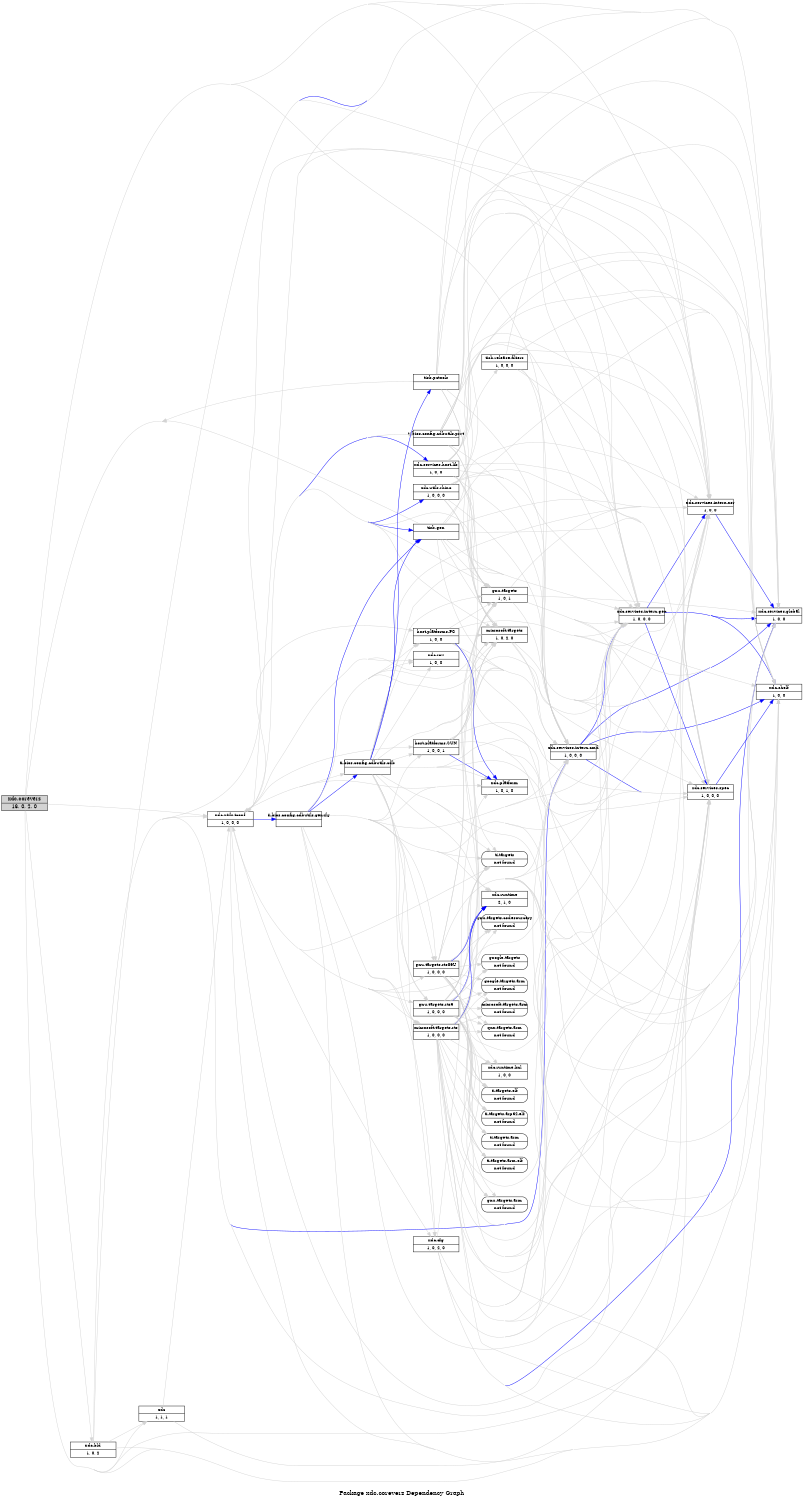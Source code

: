 digraph dependencies {
    label="\nPackage xdc.corevers Dependency Graph";
    size="7.5,10";
    rankdir=LR;
    ranksep=".75";
    concentrate="true";
    node [fixedsize=true, width=1.5, style=filled, color=black];
    node [font=Helvetica, fontsize=12, fillcolor=lightgrey];
    xdc_corevers [shape=record,label="xdc.corevers|16, 0, 2, 0", URL="package.rel.xml"];
    node [fontsize=10, fillcolor=white];

    edge [style=solid, color=blue]

    edge [style=solid, color=lightgrey]
    xdc_utils_tconf [shape=record,label="xdc.utils.tconf|1, 0, 0, 0", URL="../../../../../imports/xdc/utils/tconf/package/package.rel.svg"];
    xdc_corevers -> xdc_utils_tconf;
    xdc [shape=record,label="xdc|1, 1, 1", URL="../../package/package.rel.svg"];
    xdc_corevers -> xdc;
    xdc_services_global [shape=record,label="xdc.services.global|1, 0, 0", URL="../../services/global/package/package.rel.svg"];
    xdc_corevers -> xdc_services_global;
    xdc_bld [shape=record,label="xdc.bld|1, 0, 2", URL="../../bld/package/package.rel.svg"];
    xdc_corevers -> xdc_bld;
    xdc_shelf [shape=record,label="xdc.shelf|1, 0, 0", URL="../../shelf/package/package.rel.svg"];
    xdc_corevers -> xdc_shelf;
    xdc_services_intern_cmd [shape=record,label="xdc.services.intern.cmd|1, 0, 0, 0", URL="../../services/intern/cmd/package/package.rel.svg"];
    xdc_corevers -> xdc_services_intern_cmd;
    xdc_services_intern_gen [shape=record,label="xdc.services.intern.gen|1, 0, 0, 0", URL="../../services/intern/gen/package/package.rel.svg"];
    xdc_corevers -> xdc_services_intern_gen;
    xdc_services_intern_xsr [shape=record,label="xdc.services.intern.xsr|1, 0, 0", URL="../../services/intern/xsr/package/package.rel.svg"];
    xdc_corevers -> xdc_services_intern_xsr;
    xdc_services_spec [shape=record,label="xdc.services.spec|1, 0, 0, 0", URL="../../services/spec/package/package.rel.svg"];
    xdc_corevers -> xdc_services_spec;

    edge [style=solid, color=blue]
    xdc_services_spec -> xdc_shelf;

    edge [style=solid, color=lightgrey]

    edge [style=solid, color=blue]
    xdc_services_intern_xsr -> xdc_services_global;

    edge [style=solid, color=lightgrey]

    edge [style=solid, color=blue]
    xdc_services_intern_gen -> xdc_shelf;
    xdc_services_intern_gen -> xdc_services_spec;
    xdc_services_intern_gen -> xdc_services_global;
    xdc_services_intern_gen -> xdc_services_intern_xsr;

    edge [style=solid, color=lightgrey]

    edge [style=solid, color=blue]
    xdc_services_intern_cmd -> xdc_shelf;
    xdc_services_intern_cmd -> xdc_services_spec;
    xdc_services_intern_cmd -> xdc_services_global;
    xdc_services_intern_cmd -> xdc_services_intern_gen;

    edge [style=solid, color=lightgrey]

    edge [style=solid, color=blue]

    edge [style=solid, color=lightgrey]

    edge [style=solid, color=blue]
    xdc_bld -> xdc_services_global;
    xdc_bld -> xdc_services_intern_cmd;

    edge [style=solid, color=lightgrey]
    xdc_bld -> xdc_utils_tconf;
    xdc_bld -> xdc;
    xdc_bld -> xdc_services_global;
    xdc_bld -> xdc_shelf;
    xdc_bld -> xdc_services_intern_cmd;
    xdc_bld -> xdc_services_intern_gen;
    xdc_bld -> xdc_services_intern_xsr;
    xdc_bld -> xdc_services_spec;

    edge [style=solid, color=blue]

    edge [style=solid, color=lightgrey]

    edge [style=solid, color=blue]

    edge [style=solid, color=lightgrey]
    xdc -> xdc_utils_tconf;
    xdc -> xdc_services_global;

    edge [style=solid, color=blue]
    xdc_utils_rhino [shape=record,label="xdc.utils.rhino|1, 0, 0, 0", URL="../../../../../imports/xdc/utils/rhino/package/package.rel.svg"];
    xdc_utils_tconf -> xdc_utils_rhino;
    xdc_services_host_lib [shape=record,label="xdc.services.host.lib|1, 0, 0", URL="../../../../../imports/xdc/services/host/lib/package/package.rel.svg"];
    xdc_utils_tconf -> xdc_services_host_lib;
    ti_bios_config_cdbutils_gencfg [shape=record,label="ti.bios.config.cdbutils.gencfg|", URL="../../../../../imports/ti/bios/config/cdbutils/gencfg/package/package.rel.svg"];
    xdc_utils_tconf -> ti_bios_config_cdbutils_gencfg;
    tisb_gen [shape=record,label="tisb.gen|", URL="../../../../../imports/tisb/gen/package/package.rel.svg"];
    xdc_utils_tconf -> tisb_gen;

    edge [style=solid, color=lightgrey]
    xdc_utils_tconf -> xdc_services_global;
    gnu_targets [shape=record,label="gnu.targets|1, 0, 1", URL="../../../../../imports/gnu/targets/package/package.rel.svg"];
    xdc_utils_tconf -> gnu_targets;
    microsoft_targets [shape=record,label="microsoft.targets|1, 0, 2, 0", URL="../../../../../imports/microsoft/targets/package/package.rel.svg"];
    xdc_utils_tconf -> microsoft_targets;
    xdc_utils_tconf -> xdc_services_intern_xsr;
    xdc_utils_tconf -> xdc_services_spec;
    xdc_utils_tconf -> xdc_shelf;
    xdc_utils_tconf -> xdc_services_intern_gen;
    xdc_utils_tconf -> xdc_services_intern_cmd;
    ti_targets [shape=record,label="ti.targets|not found"style=rounded, ];
    xdc_utils_tconf -> ti_targets;
    xdc_utils_tconf -> ti_bios_config_cdbutils_gencfg;
    ti_bios_config_cdbutils_prot [shape=record,label="ti.bios.config.cdbutils.prot|", URL="../../../../../imports/ti/bios/config/cdbutils/prot/package/package.rel.svg"];
    xdc_utils_tconf -> ti_bios_config_cdbutils_prot;
    xdc_utils_tconf -> xdc_services_host_lib;
    ti_bios_config_cdbutils_cdb [shape=record,label="ti.bios.config.cdbutils.cdb|", URL="../../../../../imports/ti/bios/config/cdbutils/cdb/package/package.rel.svg"];
    xdc_utils_tconf -> ti_bios_config_cdbutils_cdb;
    host_platforms_SUN [shape=record,label="host.platforms.SUN|1, 0, 0, 1", URL="../../../host/platforms/SUN/package/package.rel.svg"];
    xdc_utils_tconf -> host_platforms_SUN;
    xdc_cfg [shape=record,label="xdc.cfg|1, 0, 2, 0", URL="../../cfg/package/package.rel.svg"];
    xdc_utils_tconf -> xdc_cfg;
    xdc_platform [shape=record,label="xdc.platform|1, 0, 1, 0", URL="../../platform/package/package.rel.svg"];
    xdc_utils_tconf -> xdc_platform;
    xdc_rov [shape=record,label="xdc.rov|1, 0, 0", URL="../../rov/package/package.rel.svg"];
    xdc_utils_tconf -> xdc_rov;
    xdc_runtime [shape=record,label="xdc.runtime|2, 1, 0", URL="../../runtime/package/package.rel.svg"];
    xdc_utils_tconf -> xdc_runtime;
    xdc_utils_tconf -> tisb_gen;
    gnu_targets_rts5 [shape=record,label="gnu.targets.rts5|1, 0, 0, 0", URL="../../../../../imports/gnu/targets/rts5/package/package.rel.svg"];
    xdc_utils_tconf -> gnu_targets_rts5;
    xdc_utils_tconf -> xdc_utils_rhino;
    host_platforms_PC [shape=record,label="host.platforms.PC|1, 0, 0", URL="../../../host/platforms/PC/package/package.rel.svg"];
    xdc_utils_tconf -> host_platforms_PC;
    gnu_targets_rts86U [shape=record,label="gnu.targets.rts86U|1, 0, 0, 0", URL="../../../../../imports/gnu/targets/rts86U/package/package.rel.svg"];
    xdc_utils_tconf -> gnu_targets_rts86U;
    microsoft_targets_rts [shape=record,label="microsoft.targets.rts|1, 0, 0, 0", URL="../../../../../imports/microsoft/targets/rts/package/package.rel.svg"];
    xdc_utils_tconf -> microsoft_targets_rts;

    edge [style=solid, color=blue]
    microsoft_targets_rts -> xdc_runtime;

    edge [style=solid, color=lightgrey]
    microsoft_targets_rts -> xdc_services_global;
    microsoft_targets_rts -> ti_targets;
    ti_targets_elf [shape=record,label="ti.targets.elf|not found"style=rounded, ];
    microsoft_targets_rts -> ti_targets_elf;
    ti_targets_arp32_elf [shape=record,label="ti.targets.arp32.elf|not found"style=rounded, ];
    microsoft_targets_rts -> ti_targets_arp32_elf;
    ti_targets_arm [shape=record,label="ti.targets.arm|not found"style=rounded, ];
    microsoft_targets_rts -> ti_targets_arm;
    ti_targets_arm_elf [shape=record,label="ti.targets.arm.elf|not found"style=rounded, ];
    microsoft_targets_rts -> ti_targets_arm_elf;
    microsoft_targets_rts -> gnu_targets;
    gnu_targets_arm [shape=record,label="gnu.targets.arm|not found"style=rounded, ];
    microsoft_targets_rts -> gnu_targets_arm;
    gnu_targets_codesourcery [shape=record,label="gnu.targets.codesourcery|not found"style=rounded, ];
    microsoft_targets_rts -> gnu_targets_codesourcery;
    google_targets [shape=record,label="google.targets|not found"style=rounded, ];
    microsoft_targets_rts -> google_targets;
    google_targets_arm [shape=record,label="google.targets.arm|not found"style=rounded, ];
    microsoft_targets_rts -> google_targets_arm;
    microsoft_targets_rts -> microsoft_targets;
    microsoft_targets_arm [shape=record,label="microsoft.targets.arm|not found"style=rounded, ];
    microsoft_targets_rts -> microsoft_targets_arm;
    qnx_targets_arm [shape=record,label="qnx.targets.arm|not found"style=rounded, ];
    microsoft_targets_rts -> qnx_targets_arm;
    microsoft_targets_rts -> xdc_runtime;
    xdc_runtime_knl [shape=record,label="xdc.runtime.knl|1, 0, 0", URL="../../runtime/knl/package/package.rel.svg"];
    microsoft_targets_rts -> xdc_runtime_knl;
    microsoft_targets_rts -> xdc_shelf;
    microsoft_targets_rts -> xdc_services_spec;
    microsoft_targets_rts -> xdc_services_intern_cmd;
    microsoft_targets_rts -> xdc_services_intern_gen;
    microsoft_targets_rts -> xdc_services_intern_xsr;

    edge [style=solid, color=blue]

    edge [style=solid, color=lightgrey]

    edge [style=solid, color=blue]

    edge [style=solid, color=lightgrey]

    edge [style=solid, color=blue]

    edge [style=solid, color=lightgrey]

    edge [style=solid, color=blue]

    edge [style=solid, color=lightgrey]

    edge [style=solid, color=blue]

    edge [style=solid, color=lightgrey]

    edge [style=solid, color=blue]

    edge [style=solid, color=lightgrey]

    edge [style=solid, color=blue]

    edge [style=solid, color=lightgrey]

    edge [style=solid, color=blue]

    edge [style=solid, color=lightgrey]

    edge [style=solid, color=blue]

    edge [style=solid, color=lightgrey]

    edge [style=solid, color=blue]

    edge [style=solid, color=lightgrey]

    edge [style=solid, color=blue]

    edge [style=solid, color=lightgrey]

    edge [style=solid, color=blue]
    gnu_targets_rts86U -> xdc_runtime;

    edge [style=solid, color=lightgrey]
    gnu_targets_rts86U -> xdc_services_global;
    gnu_targets_rts86U -> ti_targets;
    gnu_targets_rts86U -> ti_targets_elf;
    gnu_targets_rts86U -> ti_targets_arp32_elf;
    gnu_targets_rts86U -> ti_targets_arm;
    gnu_targets_rts86U -> ti_targets_arm_elf;
    gnu_targets_rts86U -> gnu_targets;
    gnu_targets_rts86U -> gnu_targets_arm;
    gnu_targets_rts86U -> gnu_targets_codesourcery;
    gnu_targets_rts86U -> google_targets;
    gnu_targets_rts86U -> google_targets_arm;
    gnu_targets_rts86U -> microsoft_targets;
    gnu_targets_rts86U -> microsoft_targets_arm;
    gnu_targets_rts86U -> qnx_targets_arm;
    gnu_targets_rts86U -> xdc_runtime;
    gnu_targets_rts86U -> xdc_runtime_knl;
    gnu_targets_rts86U -> xdc_shelf;
    gnu_targets_rts86U -> xdc_services_spec;
    gnu_targets_rts86U -> xdc_services_intern_cmd;
    gnu_targets_rts86U -> xdc_services_intern_gen;
    gnu_targets_rts86U -> xdc_services_intern_xsr;

    edge [style=solid, color=blue]
    host_platforms_PC -> xdc_platform;

    edge [style=solid, color=lightgrey]
    host_platforms_PC -> xdc_utils_tconf;
    host_platforms_PC -> xdc_services_global;
    host_platforms_PC -> gnu_targets;
    host_platforms_PC -> microsoft_targets;
    host_platforms_PC -> xdc_platform;
    host_platforms_PC -> xdc_shelf;
    host_platforms_PC -> xdc_services_intern_cmd;
    host_platforms_PC -> xdc_services_intern_gen;
    host_platforms_PC -> xdc_services_intern_xsr;
    host_platforms_PC -> xdc_services_spec;

    edge [style=solid, color=blue]
    gnu_targets_rts5 -> xdc_runtime;

    edge [style=solid, color=lightgrey]
    gnu_targets_rts5 -> xdc_services_global;
    gnu_targets_rts5 -> ti_targets;
    gnu_targets_rts5 -> ti_targets_elf;
    gnu_targets_rts5 -> ti_targets_arp32_elf;
    gnu_targets_rts5 -> ti_targets_arm;
    gnu_targets_rts5 -> ti_targets_arm_elf;
    gnu_targets_rts5 -> gnu_targets;
    gnu_targets_rts5 -> gnu_targets_arm;
    gnu_targets_rts5 -> gnu_targets_codesourcery;
    gnu_targets_rts5 -> google_targets;
    gnu_targets_rts5 -> google_targets_arm;
    gnu_targets_rts5 -> microsoft_targets;
    gnu_targets_rts5 -> microsoft_targets_arm;
    gnu_targets_rts5 -> qnx_targets_arm;
    gnu_targets_rts5 -> xdc_runtime;
    gnu_targets_rts5 -> xdc_runtime_knl;
    gnu_targets_rts5 -> xdc_shelf;
    gnu_targets_rts5 -> xdc_services_spec;
    gnu_targets_rts5 -> xdc_services_intern_cmd;
    gnu_targets_rts5 -> xdc_services_intern_gen;
    gnu_targets_rts5 -> xdc_services_intern_xsr;

    edge [style=solid, color=blue]

    edge [style=solid, color=lightgrey]

    edge [style=solid, color=blue]

    edge [style=solid, color=lightgrey]

    edge [style=solid, color=blue]

    edge [style=solid, color=lightgrey]

    edge [style=solid, color=blue]
    xdc_cfg -> xdc_services_global;

    edge [style=solid, color=lightgrey]
    xdc_cfg -> xdc_utils_tconf;
    xdc_cfg -> xdc_services_global;
    xdc_cfg -> xdc_platform;
    xdc_cfg -> xdc_shelf;
    xdc_cfg -> xdc_services_intern_cmd;
    xdc_cfg -> xdc_services_intern_gen;
    xdc_cfg -> xdc_services_intern_xsr;
    xdc_cfg -> xdc_services_spec;

    edge [style=solid, color=blue]
    host_platforms_SUN -> xdc_platform;

    edge [style=solid, color=lightgrey]
    host_platforms_SUN -> xdc_utils_tconf;
    host_platforms_SUN -> xdc_services_global;
    host_platforms_SUN -> gnu_targets;
    host_platforms_SUN -> microsoft_targets;
    host_platforms_SUN -> xdc_platform;
    host_platforms_SUN -> xdc_shelf;
    host_platforms_SUN -> xdc_services_intern_cmd;
    host_platforms_SUN -> xdc_services_intern_gen;
    host_platforms_SUN -> xdc_services_intern_xsr;
    host_platforms_SUN -> xdc_services_spec;

    edge [style=solid, color=blue]
    ti_bios_config_cdbutils_cdb -> tisb_gen;
    tisb_pctools [shape=record,label="tisb.pctools|", URL="../../../../../imports/tisb/pctools/package/package.rel.svg"];
    ti_bios_config_cdbutils_cdb -> tisb_pctools;

    edge [style=solid, color=lightgrey]
    ti_bios_config_cdbutils_cdb -> xdc_services_global;
    ti_bios_config_cdbutils_cdb -> gnu_targets;
    ti_bios_config_cdbutils_cdb -> microsoft_targets;
    ti_bios_config_cdbutils_cdb -> xdc_services_intern_xsr;
    ti_bios_config_cdbutils_cdb -> xdc_services_spec;
    ti_bios_config_cdbutils_cdb -> xdc_shelf;
    ti_bios_config_cdbutils_cdb -> xdc_services_intern_gen;
    ti_bios_config_cdbutils_cdb -> xdc_services_intern_cmd;
    ti_bios_config_cdbutils_cdb -> ti_targets;
    ti_bios_config_cdbutils_cdb -> tisb_gen;
    ti_bios_config_cdbutils_cdb -> host_platforms_SUN;
    ti_bios_config_cdbutils_cdb -> xdc_cfg;
    ti_bios_config_cdbutils_cdb -> xdc_platform;
    ti_bios_config_cdbutils_cdb -> xdc_rov;
    ti_bios_config_cdbutils_cdb -> xdc_runtime;
    ti_bios_config_cdbutils_cdb -> gnu_targets_rts5;
    ti_bios_config_cdbutils_cdb -> host_platforms_PC;
    ti_bios_config_cdbutils_cdb -> gnu_targets_rts86U;
    ti_bios_config_cdbutils_cdb -> microsoft_targets_rts;

    edge [style=solid, color=blue]

    edge [style=solid, color=lightgrey]
    tisb_pctools -> xdc_shelf;
    tisb_pctools -> gnu_targets;
    tisb_pctools -> xdc_services_spec;
    tisb_pctools -> microsoft_targets;
    tisb_pctools -> xdc_services_intern_cmd;
    tisb_pctools -> xdc_services_intern_xsr;
    tisb_pctools -> xdc_corevers;
    tisb_pctools -> xdc_services_global;
    tisb_pctools -> xdc_services_intern_gen;

    edge [style=solid, color=blue]

    edge [style=solid, color=lightgrey]
    ti_bios_config_cdbutils_prot -> xdc_services_global;
    ti_bios_config_cdbutils_prot -> gnu_targets;
    ti_bios_config_cdbutils_prot -> microsoft_targets;
    ti_bios_config_cdbutils_prot -> xdc_services_intern_xsr;
    ti_bios_config_cdbutils_prot -> xdc_services_spec;
    ti_bios_config_cdbutils_prot -> xdc_shelf;
    ti_bios_config_cdbutils_prot -> xdc_services_intern_gen;
    ti_bios_config_cdbutils_prot -> xdc_services_intern_cmd;

    edge [style=solid, color=blue]

    edge [style=solid, color=lightgrey]

    edge [style=solid, color=blue]

    edge [style=solid, color=lightgrey]
    microsoft_targets -> xdc_services_global;
    microsoft_targets -> xdc_shelf;
    microsoft_targets -> xdc_services_spec;
    microsoft_targets -> xdc_services_intern_cmd;
    microsoft_targets -> xdc_services_intern_gen;
    microsoft_targets -> xdc_services_intern_xsr;

    edge [style=solid, color=blue]

    edge [style=solid, color=lightgrey]
    gnu_targets -> xdc_services_global;
    gnu_targets -> xdc_shelf;
    gnu_targets -> xdc_services_spec;
    gnu_targets -> xdc_services_intern_cmd;
    gnu_targets -> xdc_services_intern_gen;
    gnu_targets -> xdc_services_intern_xsr;

    edge [style=solid, color=blue]

    edge [style=solid, color=lightgrey]
    tisb_gen -> xdc_shelf;
    tisb_gen -> gnu_targets;
    tisb_gen -> xdc_services_spec;
    tisb_gen -> microsoft_targets;
    tisb_gen -> xdc_services_intern_cmd;
    tisb_gen -> xdc_services_intern_xsr;
    tisb_gen -> xdc_corevers;
    tisb_gen -> xdc_services_global;
    tisb_gen -> xdc_services_intern_gen;

    edge [style=solid, color=blue]
    ti_bios_config_cdbutils_gencfg -> tisb_gen;
    ti_bios_config_cdbutils_gencfg -> ti_bios_config_cdbutils_cdb;

    edge [style=solid, color=lightgrey]
    ti_bios_config_cdbutils_gencfg -> xdc_services_global;
    ti_bios_config_cdbutils_gencfg -> gnu_targets;
    ti_bios_config_cdbutils_gencfg -> microsoft_targets;
    ti_bios_config_cdbutils_gencfg -> xdc_services_intern_xsr;
    ti_bios_config_cdbutils_gencfg -> xdc_services_spec;
    ti_bios_config_cdbutils_gencfg -> xdc_shelf;
    ti_bios_config_cdbutils_gencfg -> xdc_services_intern_gen;
    ti_bios_config_cdbutils_gencfg -> xdc_services_intern_cmd;
    ti_bios_config_cdbutils_gencfg -> ti_targets;
    ti_bios_config_cdbutils_gencfg -> ti_bios_config_cdbutils_cdb;
    ti_bios_config_cdbutils_gencfg -> tisb_gen;
    ti_bios_config_cdbutils_gencfg -> host_platforms_SUN;
    ti_bios_config_cdbutils_gencfg -> xdc_cfg;
    ti_bios_config_cdbutils_gencfg -> xdc_platform;
    ti_bios_config_cdbutils_gencfg -> xdc_rov;
    ti_bios_config_cdbutils_gencfg -> xdc_runtime;
    ti_bios_config_cdbutils_gencfg -> gnu_targets_rts5;
    ti_bios_config_cdbutils_gencfg -> host_platforms_PC;
    ti_bios_config_cdbutils_gencfg -> gnu_targets_rts86U;
    ti_bios_config_cdbutils_gencfg -> microsoft_targets_rts;

    edge [style=solid, color=blue]

    edge [style=solid, color=lightgrey]
    xdc_services_host_lib -> xdc_services_global;
    xdc_services_host_lib -> gnu_targets;
    xdc_services_host_lib -> microsoft_targets;
    tisb_release_filters [shape=record,label="tisb.release.filters|1, 0, 0, 0", URL="../../../../../../../../../../toolsrc/library/toolsE12/packages/tisb/release/filters/package/package.rel.svg"];
    xdc_services_host_lib -> tisb_release_filters;
    xdc_services_host_lib -> xdc_services_intern_xsr;
    xdc_services_host_lib -> xdc_services_spec;
    xdc_services_host_lib -> xdc_shelf;
    xdc_services_host_lib -> xdc_services_intern_gen;
    xdc_services_host_lib -> xdc_services_intern_cmd;
    xdc_services_host_lib -> ti_targets;

    edge [style=solid, color=blue]

    edge [style=solid, color=lightgrey]
    tisb_release_filters -> xdc_services_global;
    tisb_release_filters -> xdc_services_intern_xsr;
    tisb_release_filters -> xdc_services_spec;
    tisb_release_filters -> xdc_shelf;
    tisb_release_filters -> xdc_services_intern_gen;
    tisb_release_filters -> xdc_services_intern_cmd;

    edge [style=solid, color=blue]

    edge [style=solid, color=lightgrey]
    xdc_utils_rhino -> xdc_services_global;
    xdc_utils_rhino -> gnu_targets;
    xdc_utils_rhino -> microsoft_targets;
    xdc_utils_rhino -> xdc_services_intern_xsr;
    xdc_utils_rhino -> xdc_services_spec;
    xdc_utils_rhino -> xdc_shelf;
    xdc_utils_rhino -> xdc_services_intern_gen;
    xdc_utils_rhino -> xdc_services_intern_cmd;
}
